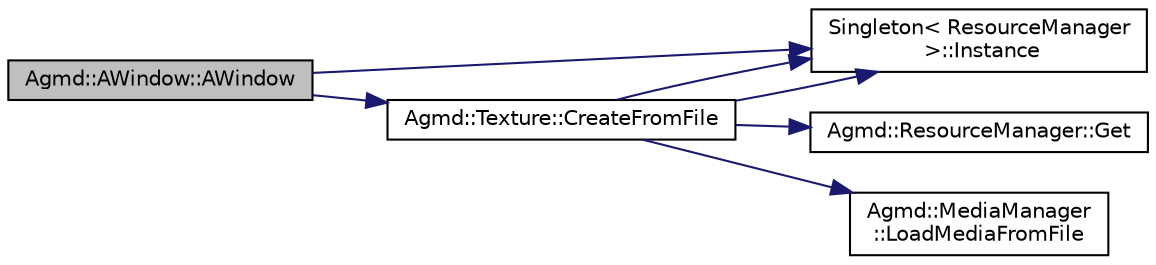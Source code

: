 digraph "Agmd::AWindow::AWindow"
{
  edge [fontname="Helvetica",fontsize="10",labelfontname="Helvetica",labelfontsize="10"];
  node [fontname="Helvetica",fontsize="10",shape=record];
  rankdir="LR";
  Node1 [label="Agmd::AWindow::AWindow",height=0.2,width=0.4,color="black", fillcolor="grey75", style="filled" fontcolor="black"];
  Node1 -> Node2 [color="midnightblue",fontsize="10",style="solid",fontname="Helvetica"];
  Node2 [label="Agmd::Texture::CreateFromFile",height=0.2,width=0.4,color="black", fillcolor="white", style="filled",URL="$class_agmd_1_1_texture.html#abeb5dabf5ef59f83c4c4adb8ef091d96"];
  Node2 -> Node3 [color="midnightblue",fontsize="10",style="solid",fontname="Helvetica"];
  Node3 [label="Singleton\< ResourceManager\l \>::Instance",height=0.2,width=0.4,color="black", fillcolor="white", style="filled",URL="$class_singleton.html#a131e87528259529400d58b6df5d9743c"];
  Node2 -> Node4 [color="midnightblue",fontsize="10",style="solid",fontname="Helvetica"];
  Node4 [label="Agmd::ResourceManager::Get",height=0.2,width=0.4,color="black", fillcolor="white", style="filled",URL="$class_agmd_1_1_resource_manager.html#a65c6954a3b27b8063db15a0e4a6e2961"];
  Node2 -> Node3 [color="midnightblue",fontsize="10",style="solid",fontname="Helvetica"];
  Node2 -> Node5 [color="midnightblue",fontsize="10",style="solid",fontname="Helvetica"];
  Node5 [label="Agmd::MediaManager\l::LoadMediaFromFile",height=0.2,width=0.4,color="black", fillcolor="white", style="filled",URL="$class_agmd_1_1_media_manager.html#ae4602b1d6e9800cf24b8338dbb6e50b8"];
  Node1 -> Node3 [color="midnightblue",fontsize="10",style="solid",fontname="Helvetica"];
}
